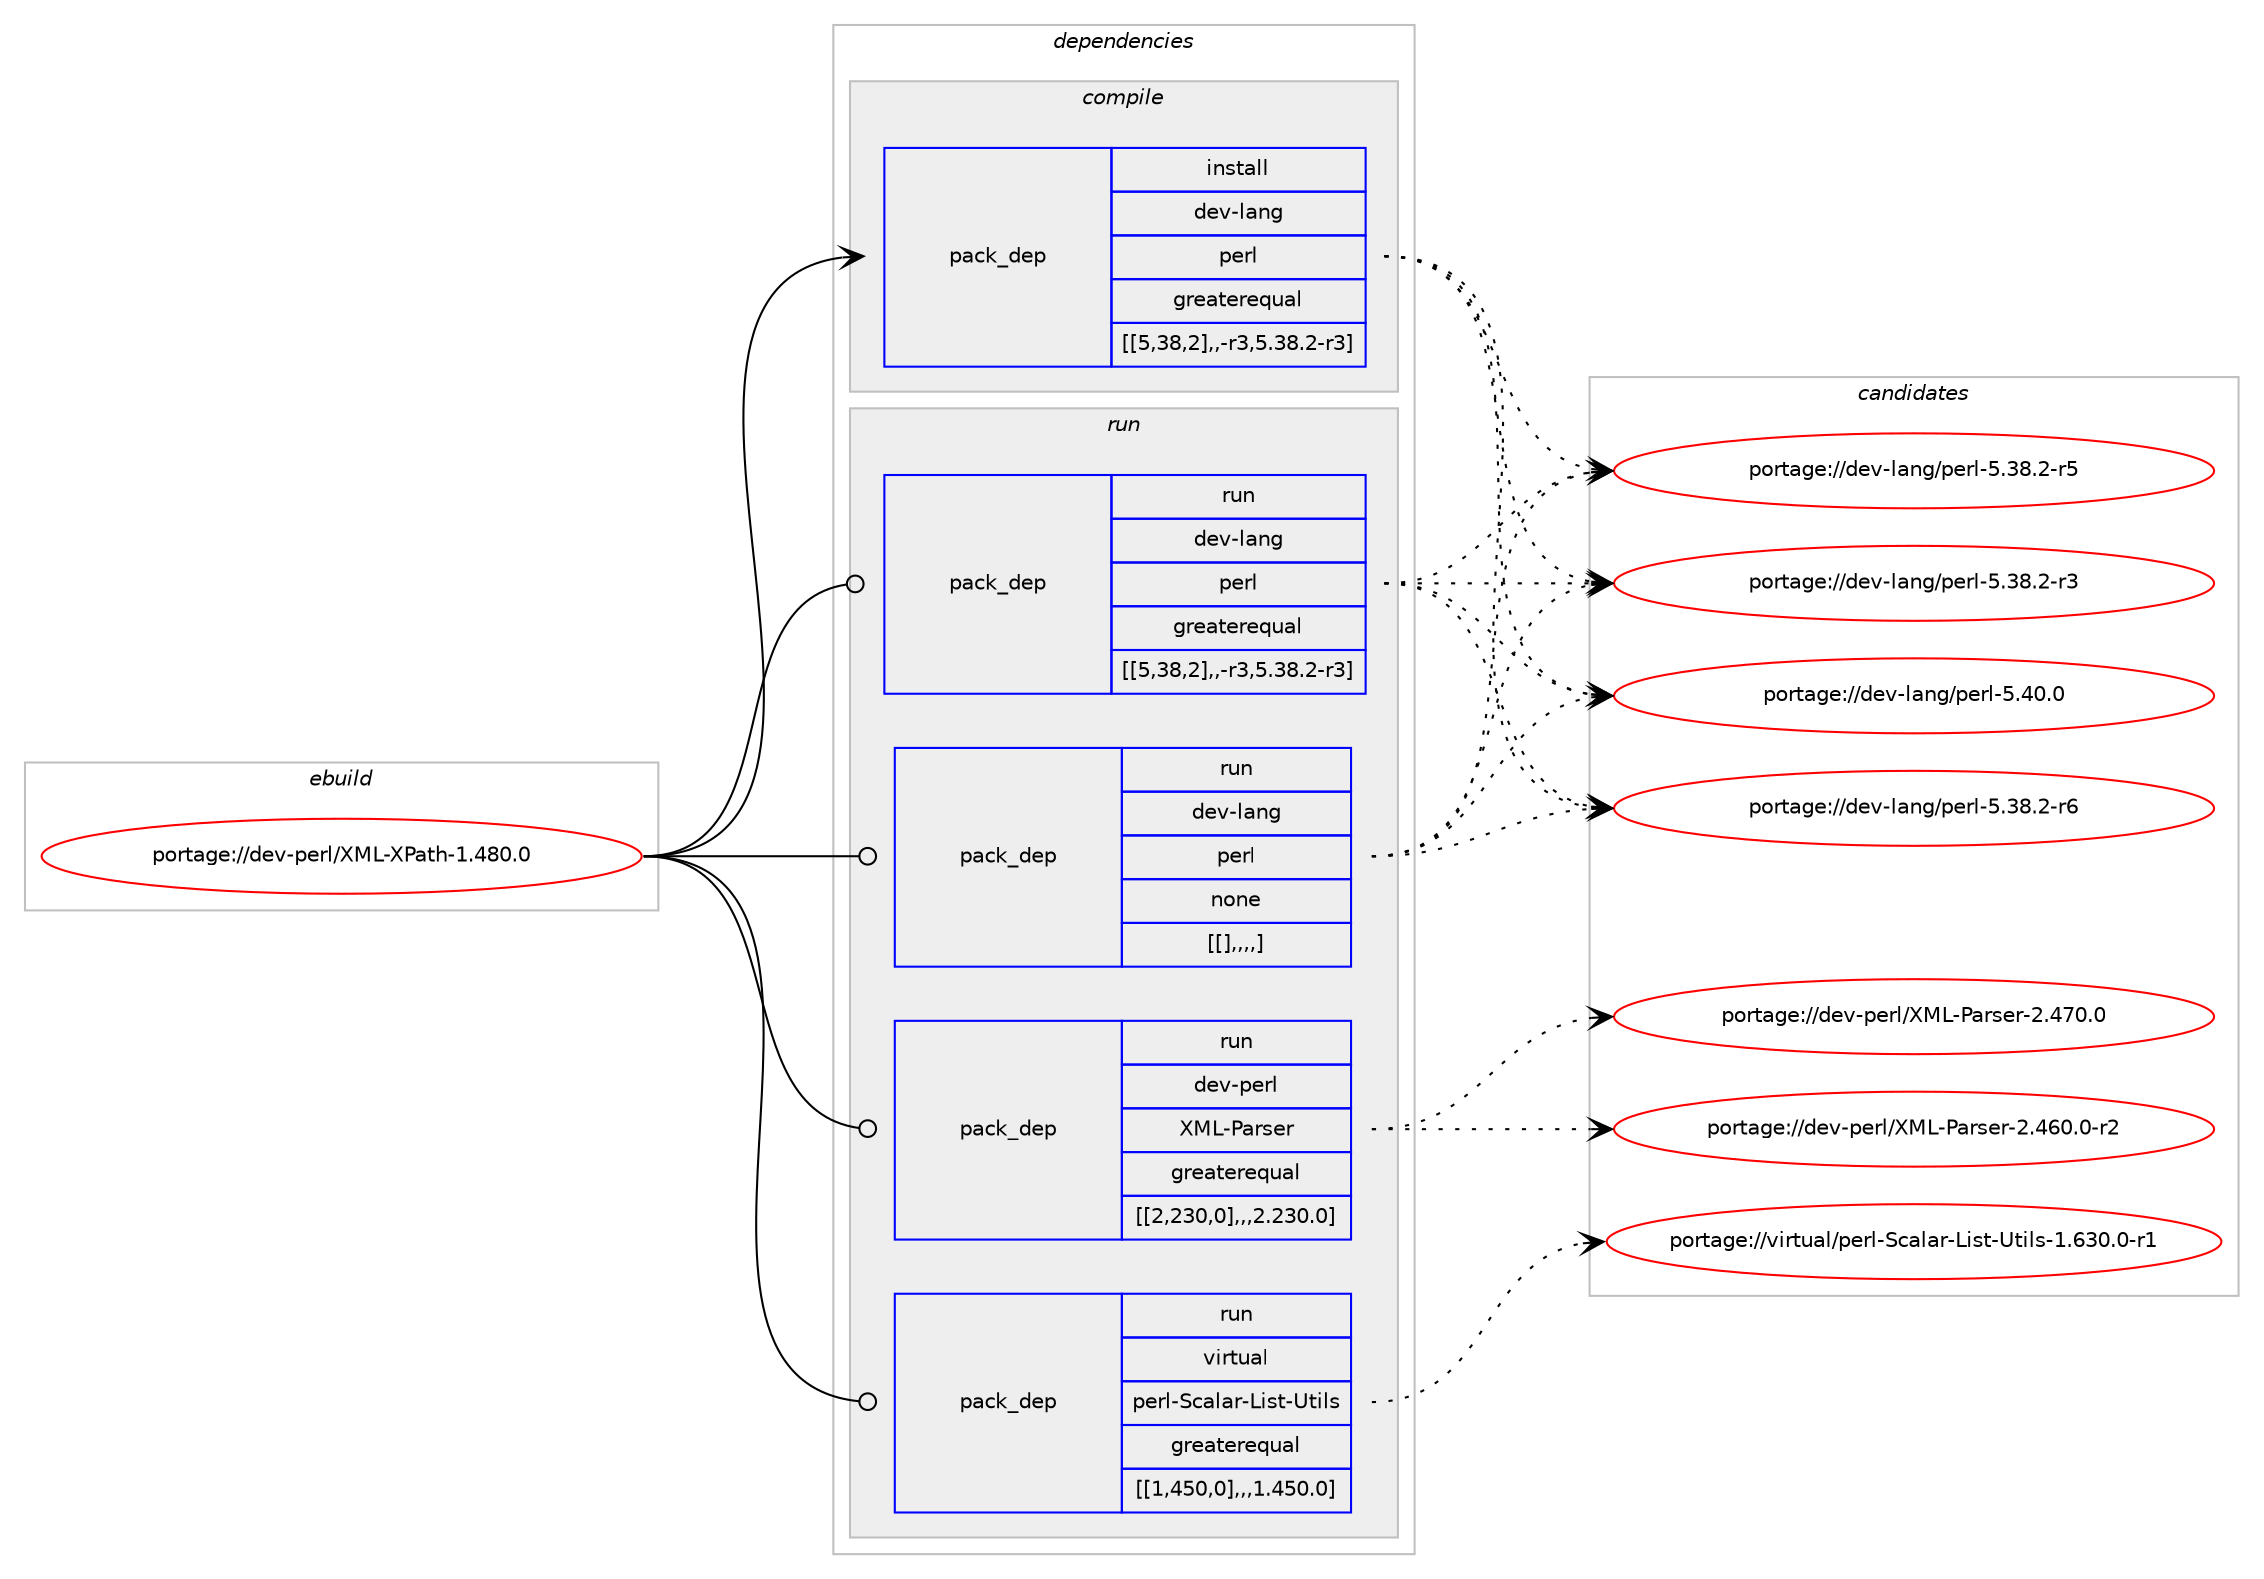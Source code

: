digraph prolog {

# *************
# Graph options
# *************

newrank=true;
concentrate=true;
compound=true;
graph [rankdir=LR,fontname=Helvetica,fontsize=10,ranksep=1.5];#, ranksep=2.5, nodesep=0.2];
edge  [arrowhead=vee];
node  [fontname=Helvetica,fontsize=10];

# **********
# The ebuild
# **********

subgraph cluster_leftcol {
color=gray;
label=<<i>ebuild</i>>;
id [label="portage://dev-perl/XML-XPath-1.480.0", color=red, width=4, href="../dev-perl/XML-XPath-1.480.0.svg"];
}

# ****************
# The dependencies
# ****************

subgraph cluster_midcol {
color=gray;
label=<<i>dependencies</i>>;
subgraph cluster_compile {
fillcolor="#eeeeee";
style=filled;
label=<<i>compile</i>>;
subgraph pack108281 {
dependency140080 [label=<<TABLE BORDER="0" CELLBORDER="1" CELLSPACING="0" CELLPADDING="4" WIDTH="220"><TR><TD ROWSPAN="6" CELLPADDING="30">pack_dep</TD></TR><TR><TD WIDTH="110">install</TD></TR><TR><TD>dev-lang</TD></TR><TR><TD>perl</TD></TR><TR><TD>greaterequal</TD></TR><TR><TD>[[5,38,2],,-r3,5.38.2-r3]</TD></TR></TABLE>>, shape=none, color=blue];
}
id:e -> dependency140080:w [weight=20,style="solid",arrowhead="vee"];
}
subgraph cluster_compileandrun {
fillcolor="#eeeeee";
style=filled;
label=<<i>compile and run</i>>;
}
subgraph cluster_run {
fillcolor="#eeeeee";
style=filled;
label=<<i>run</i>>;
subgraph pack108282 {
dependency140081 [label=<<TABLE BORDER="0" CELLBORDER="1" CELLSPACING="0" CELLPADDING="4" WIDTH="220"><TR><TD ROWSPAN="6" CELLPADDING="30">pack_dep</TD></TR><TR><TD WIDTH="110">run</TD></TR><TR><TD>dev-lang</TD></TR><TR><TD>perl</TD></TR><TR><TD>greaterequal</TD></TR><TR><TD>[[5,38,2],,-r3,5.38.2-r3]</TD></TR></TABLE>>, shape=none, color=blue];
}
id:e -> dependency140081:w [weight=20,style="solid",arrowhead="odot"];
subgraph pack108283 {
dependency140082 [label=<<TABLE BORDER="0" CELLBORDER="1" CELLSPACING="0" CELLPADDING="4" WIDTH="220"><TR><TD ROWSPAN="6" CELLPADDING="30">pack_dep</TD></TR><TR><TD WIDTH="110">run</TD></TR><TR><TD>dev-lang</TD></TR><TR><TD>perl</TD></TR><TR><TD>none</TD></TR><TR><TD>[[],,,,]</TD></TR></TABLE>>, shape=none, color=blue];
}
id:e -> dependency140082:w [weight=20,style="solid",arrowhead="odot"];
subgraph pack108284 {
dependency140083 [label=<<TABLE BORDER="0" CELLBORDER="1" CELLSPACING="0" CELLPADDING="4" WIDTH="220"><TR><TD ROWSPAN="6" CELLPADDING="30">pack_dep</TD></TR><TR><TD WIDTH="110">run</TD></TR><TR><TD>dev-perl</TD></TR><TR><TD>XML-Parser</TD></TR><TR><TD>greaterequal</TD></TR><TR><TD>[[2,230,0],,,2.230.0]</TD></TR></TABLE>>, shape=none, color=blue];
}
id:e -> dependency140083:w [weight=20,style="solid",arrowhead="odot"];
subgraph pack108285 {
dependency140084 [label=<<TABLE BORDER="0" CELLBORDER="1" CELLSPACING="0" CELLPADDING="4" WIDTH="220"><TR><TD ROWSPAN="6" CELLPADDING="30">pack_dep</TD></TR><TR><TD WIDTH="110">run</TD></TR><TR><TD>virtual</TD></TR><TR><TD>perl-Scalar-List-Utils</TD></TR><TR><TD>greaterequal</TD></TR><TR><TD>[[1,450,0],,,1.450.0]</TD></TR></TABLE>>, shape=none, color=blue];
}
id:e -> dependency140084:w [weight=20,style="solid",arrowhead="odot"];
}
}

# **************
# The candidates
# **************

subgraph cluster_choices {
rank=same;
color=gray;
label=<<i>candidates</i>>;

subgraph choice108281 {
color=black;
nodesep=1;
choice10010111845108971101034711210111410845534652484648 [label="portage://dev-lang/perl-5.40.0", color=red, width=4,href="../dev-lang/perl-5.40.0.svg"];
choice100101118451089711010347112101114108455346515646504511454 [label="portage://dev-lang/perl-5.38.2-r6", color=red, width=4,href="../dev-lang/perl-5.38.2-r6.svg"];
choice100101118451089711010347112101114108455346515646504511453 [label="portage://dev-lang/perl-5.38.2-r5", color=red, width=4,href="../dev-lang/perl-5.38.2-r5.svg"];
choice100101118451089711010347112101114108455346515646504511451 [label="portage://dev-lang/perl-5.38.2-r3", color=red, width=4,href="../dev-lang/perl-5.38.2-r3.svg"];
dependency140080:e -> choice10010111845108971101034711210111410845534652484648:w [style=dotted,weight="100"];
dependency140080:e -> choice100101118451089711010347112101114108455346515646504511454:w [style=dotted,weight="100"];
dependency140080:e -> choice100101118451089711010347112101114108455346515646504511453:w [style=dotted,weight="100"];
dependency140080:e -> choice100101118451089711010347112101114108455346515646504511451:w [style=dotted,weight="100"];
}
subgraph choice108282 {
color=black;
nodesep=1;
choice10010111845108971101034711210111410845534652484648 [label="portage://dev-lang/perl-5.40.0", color=red, width=4,href="../dev-lang/perl-5.40.0.svg"];
choice100101118451089711010347112101114108455346515646504511454 [label="portage://dev-lang/perl-5.38.2-r6", color=red, width=4,href="../dev-lang/perl-5.38.2-r6.svg"];
choice100101118451089711010347112101114108455346515646504511453 [label="portage://dev-lang/perl-5.38.2-r5", color=red, width=4,href="../dev-lang/perl-5.38.2-r5.svg"];
choice100101118451089711010347112101114108455346515646504511451 [label="portage://dev-lang/perl-5.38.2-r3", color=red, width=4,href="../dev-lang/perl-5.38.2-r3.svg"];
dependency140081:e -> choice10010111845108971101034711210111410845534652484648:w [style=dotted,weight="100"];
dependency140081:e -> choice100101118451089711010347112101114108455346515646504511454:w [style=dotted,weight="100"];
dependency140081:e -> choice100101118451089711010347112101114108455346515646504511453:w [style=dotted,weight="100"];
dependency140081:e -> choice100101118451089711010347112101114108455346515646504511451:w [style=dotted,weight="100"];
}
subgraph choice108283 {
color=black;
nodesep=1;
choice10010111845108971101034711210111410845534652484648 [label="portage://dev-lang/perl-5.40.0", color=red, width=4,href="../dev-lang/perl-5.40.0.svg"];
choice100101118451089711010347112101114108455346515646504511454 [label="portage://dev-lang/perl-5.38.2-r6", color=red, width=4,href="../dev-lang/perl-5.38.2-r6.svg"];
choice100101118451089711010347112101114108455346515646504511453 [label="portage://dev-lang/perl-5.38.2-r5", color=red, width=4,href="../dev-lang/perl-5.38.2-r5.svg"];
choice100101118451089711010347112101114108455346515646504511451 [label="portage://dev-lang/perl-5.38.2-r3", color=red, width=4,href="../dev-lang/perl-5.38.2-r3.svg"];
dependency140082:e -> choice10010111845108971101034711210111410845534652484648:w [style=dotted,weight="100"];
dependency140082:e -> choice100101118451089711010347112101114108455346515646504511454:w [style=dotted,weight="100"];
dependency140082:e -> choice100101118451089711010347112101114108455346515646504511453:w [style=dotted,weight="100"];
dependency140082:e -> choice100101118451089711010347112101114108455346515646504511451:w [style=dotted,weight="100"];
}
subgraph choice108284 {
color=black;
nodesep=1;
choice10010111845112101114108478877764580971141151011144550465255484648 [label="portage://dev-perl/XML-Parser-2.470.0", color=red, width=4,href="../dev-perl/XML-Parser-2.470.0.svg"];
choice100101118451121011141084788777645809711411510111445504652544846484511450 [label="portage://dev-perl/XML-Parser-2.460.0-r2", color=red, width=4,href="../dev-perl/XML-Parser-2.460.0-r2.svg"];
dependency140083:e -> choice10010111845112101114108478877764580971141151011144550465255484648:w [style=dotted,weight="100"];
dependency140083:e -> choice100101118451121011141084788777645809711411510111445504652544846484511450:w [style=dotted,weight="100"];
}
subgraph choice108285 {
color=black;
nodesep=1;
choice118105114116117971084711210111410845839997108971144576105115116458511610510811545494654514846484511449 [label="portage://virtual/perl-Scalar-List-Utils-1.630.0-r1", color=red, width=4,href="../virtual/perl-Scalar-List-Utils-1.630.0-r1.svg"];
dependency140084:e -> choice118105114116117971084711210111410845839997108971144576105115116458511610510811545494654514846484511449:w [style=dotted,weight="100"];
}
}

}
